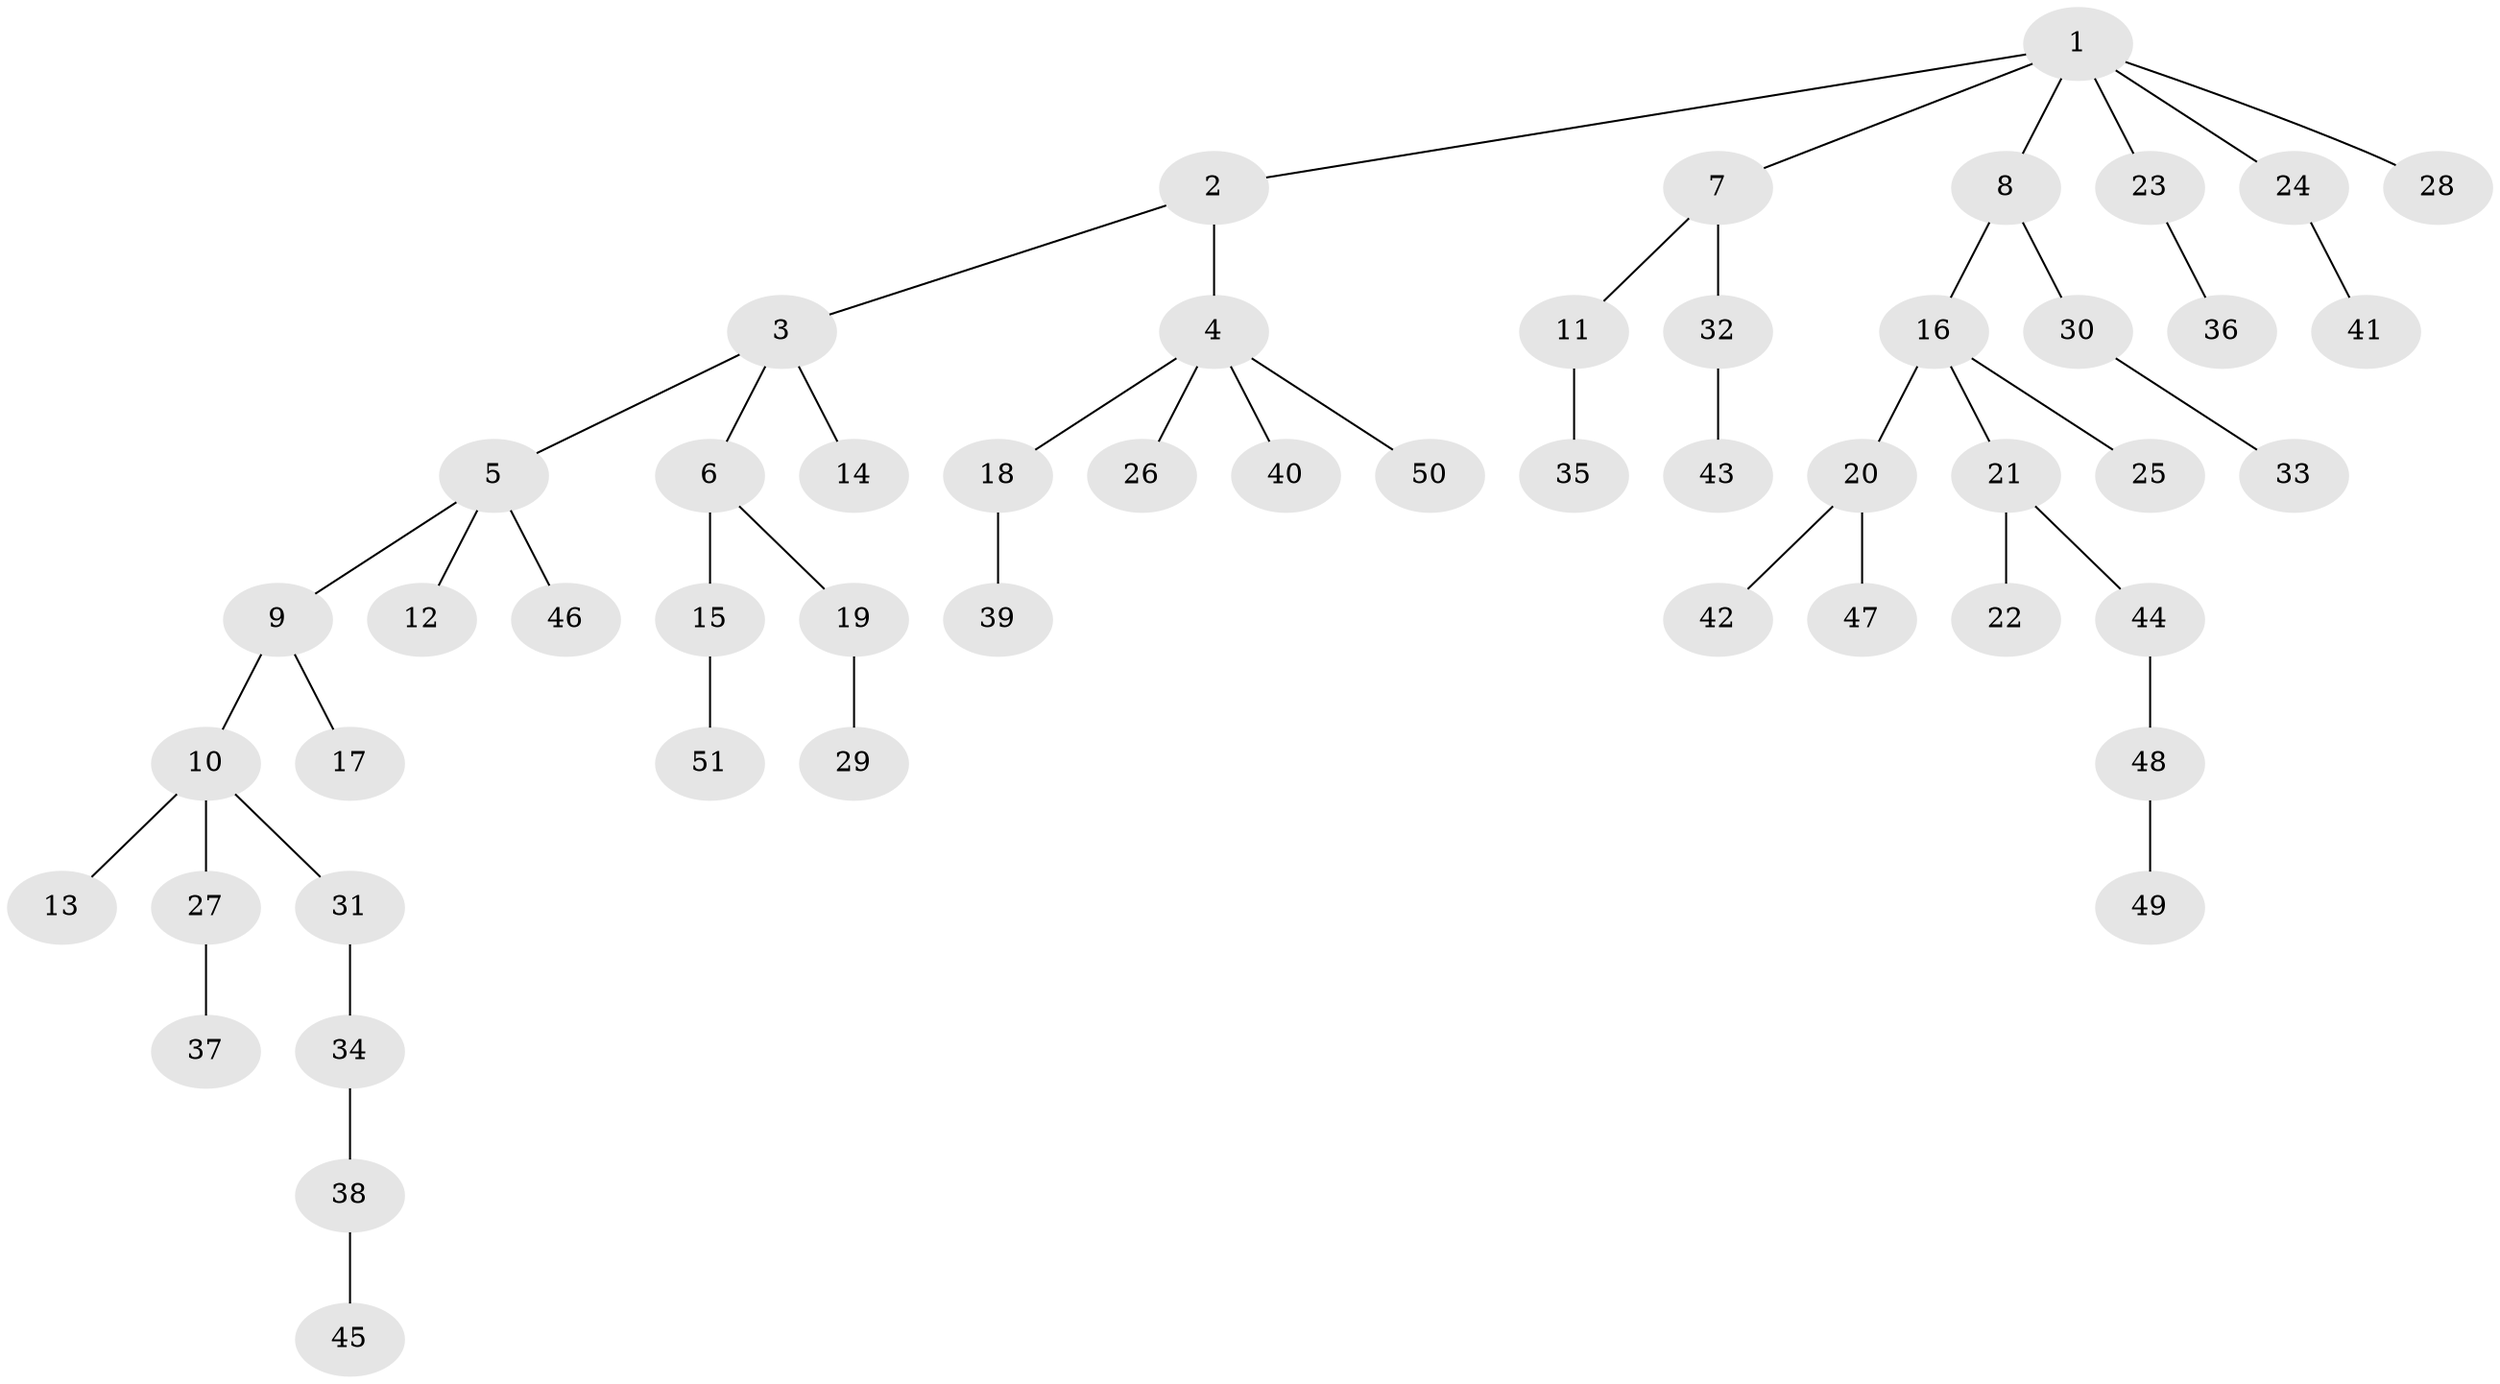 // Generated by graph-tools (version 1.1) at 2025/53/03/09/25 04:53:42]
// undirected, 51 vertices, 50 edges
graph export_dot {
graph [start="1"]
  node [color=gray90,style=filled];
  1;
  2;
  3;
  4;
  5;
  6;
  7;
  8;
  9;
  10;
  11;
  12;
  13;
  14;
  15;
  16;
  17;
  18;
  19;
  20;
  21;
  22;
  23;
  24;
  25;
  26;
  27;
  28;
  29;
  30;
  31;
  32;
  33;
  34;
  35;
  36;
  37;
  38;
  39;
  40;
  41;
  42;
  43;
  44;
  45;
  46;
  47;
  48;
  49;
  50;
  51;
  1 -- 2;
  1 -- 7;
  1 -- 8;
  1 -- 23;
  1 -- 24;
  1 -- 28;
  2 -- 3;
  2 -- 4;
  3 -- 5;
  3 -- 6;
  3 -- 14;
  4 -- 18;
  4 -- 26;
  4 -- 40;
  4 -- 50;
  5 -- 9;
  5 -- 12;
  5 -- 46;
  6 -- 15;
  6 -- 19;
  7 -- 11;
  7 -- 32;
  8 -- 16;
  8 -- 30;
  9 -- 10;
  9 -- 17;
  10 -- 13;
  10 -- 27;
  10 -- 31;
  11 -- 35;
  15 -- 51;
  16 -- 20;
  16 -- 21;
  16 -- 25;
  18 -- 39;
  19 -- 29;
  20 -- 42;
  20 -- 47;
  21 -- 22;
  21 -- 44;
  23 -- 36;
  24 -- 41;
  27 -- 37;
  30 -- 33;
  31 -- 34;
  32 -- 43;
  34 -- 38;
  38 -- 45;
  44 -- 48;
  48 -- 49;
}
